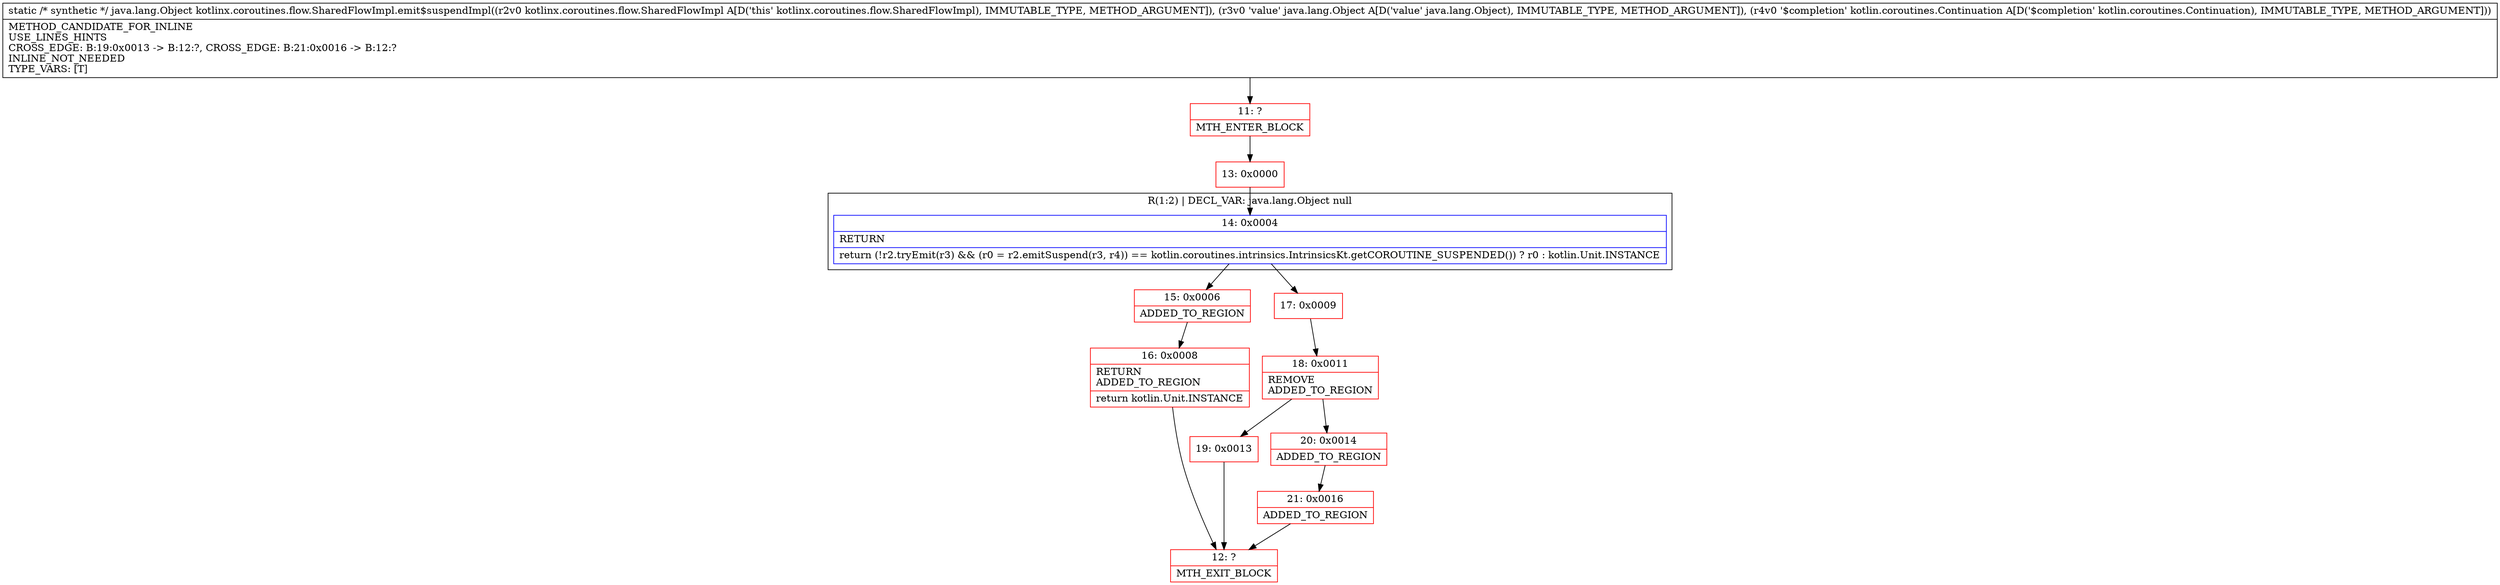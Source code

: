 digraph "CFG forkotlinx.coroutines.flow.SharedFlowImpl.emit$suspendImpl(Lkotlinx\/coroutines\/flow\/SharedFlowImpl;Ljava\/lang\/Object;Lkotlin\/coroutines\/Continuation;)Ljava\/lang\/Object;" {
subgraph cluster_Region_464646118 {
label = "R(1:2) | DECL_VAR: java.lang.Object null\l";
node [shape=record,color=blue];
Node_14 [shape=record,label="{14\:\ 0x0004|RETURN\l|return (!r2.tryEmit(r3) && (r0 = r2.emitSuspend(r3, r4)) == kotlin.coroutines.intrinsics.IntrinsicsKt.getCOROUTINE_SUSPENDED()) ? r0 : kotlin.Unit.INSTANCE\l}"];
}
Node_11 [shape=record,color=red,label="{11\:\ ?|MTH_ENTER_BLOCK\l}"];
Node_13 [shape=record,color=red,label="{13\:\ 0x0000}"];
Node_15 [shape=record,color=red,label="{15\:\ 0x0006|ADDED_TO_REGION\l}"];
Node_16 [shape=record,color=red,label="{16\:\ 0x0008|RETURN\lADDED_TO_REGION\l|return kotlin.Unit.INSTANCE\l}"];
Node_12 [shape=record,color=red,label="{12\:\ ?|MTH_EXIT_BLOCK\l}"];
Node_17 [shape=record,color=red,label="{17\:\ 0x0009}"];
Node_18 [shape=record,color=red,label="{18\:\ 0x0011|REMOVE\lADDED_TO_REGION\l}"];
Node_19 [shape=record,color=red,label="{19\:\ 0x0013}"];
Node_20 [shape=record,color=red,label="{20\:\ 0x0014|ADDED_TO_REGION\l}"];
Node_21 [shape=record,color=red,label="{21\:\ 0x0016|ADDED_TO_REGION\l}"];
MethodNode[shape=record,label="{static \/* synthetic *\/ java.lang.Object kotlinx.coroutines.flow.SharedFlowImpl.emit$suspendImpl((r2v0 kotlinx.coroutines.flow.SharedFlowImpl A[D('this' kotlinx.coroutines.flow.SharedFlowImpl), IMMUTABLE_TYPE, METHOD_ARGUMENT]), (r3v0 'value' java.lang.Object A[D('value' java.lang.Object), IMMUTABLE_TYPE, METHOD_ARGUMENT]), (r4v0 '$completion' kotlin.coroutines.Continuation A[D('$completion' kotlin.coroutines.Continuation), IMMUTABLE_TYPE, METHOD_ARGUMENT]))  | METHOD_CANDIDATE_FOR_INLINE\lUSE_LINES_HINTS\lCROSS_EDGE: B:19:0x0013 \-\> B:12:?, CROSS_EDGE: B:21:0x0016 \-\> B:12:?\lINLINE_NOT_NEEDED\lTYPE_VARS: [T]\l}"];
MethodNode -> Node_11;Node_14 -> Node_15;
Node_14 -> Node_17;
Node_11 -> Node_13;
Node_13 -> Node_14;
Node_15 -> Node_16;
Node_16 -> Node_12;
Node_17 -> Node_18;
Node_18 -> Node_19;
Node_18 -> Node_20;
Node_19 -> Node_12;
Node_20 -> Node_21;
Node_21 -> Node_12;
}

